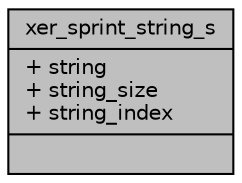 digraph "xer_sprint_string_s"
{
 // LATEX_PDF_SIZE
  edge [fontname="Helvetica",fontsize="10",labelfontname="Helvetica",labelfontsize="10"];
  node [fontname="Helvetica",fontsize="10",shape=record];
  Node1 [label="{xer_sprint_string_s\n|+ string\l+ string_size\l+ string_index\l|}",height=0.2,width=0.4,color="black", fillcolor="grey75", style="filled", fontcolor="black",tooltip=" "];
}

